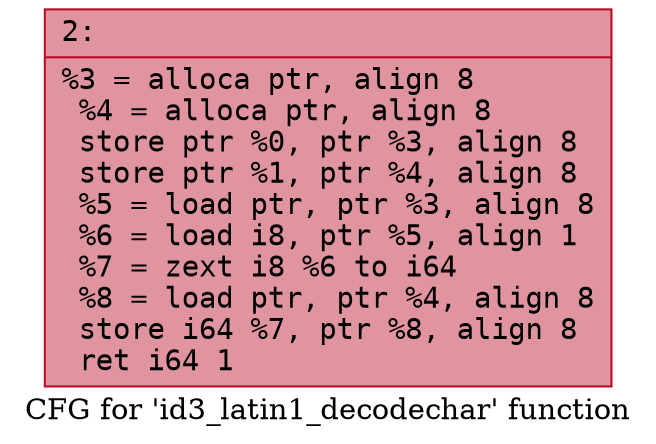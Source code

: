digraph "CFG for 'id3_latin1_decodechar' function" {
	label="CFG for 'id3_latin1_decodechar' function";

	Node0x6000017664e0 [shape=record,color="#b70d28ff", style=filled, fillcolor="#b70d2870" fontname="Courier",label="{2:\l|  %3 = alloca ptr, align 8\l  %4 = alloca ptr, align 8\l  store ptr %0, ptr %3, align 8\l  store ptr %1, ptr %4, align 8\l  %5 = load ptr, ptr %3, align 8\l  %6 = load i8, ptr %5, align 1\l  %7 = zext i8 %6 to i64\l  %8 = load ptr, ptr %4, align 8\l  store i64 %7, ptr %8, align 8\l  ret i64 1\l}"];
}
